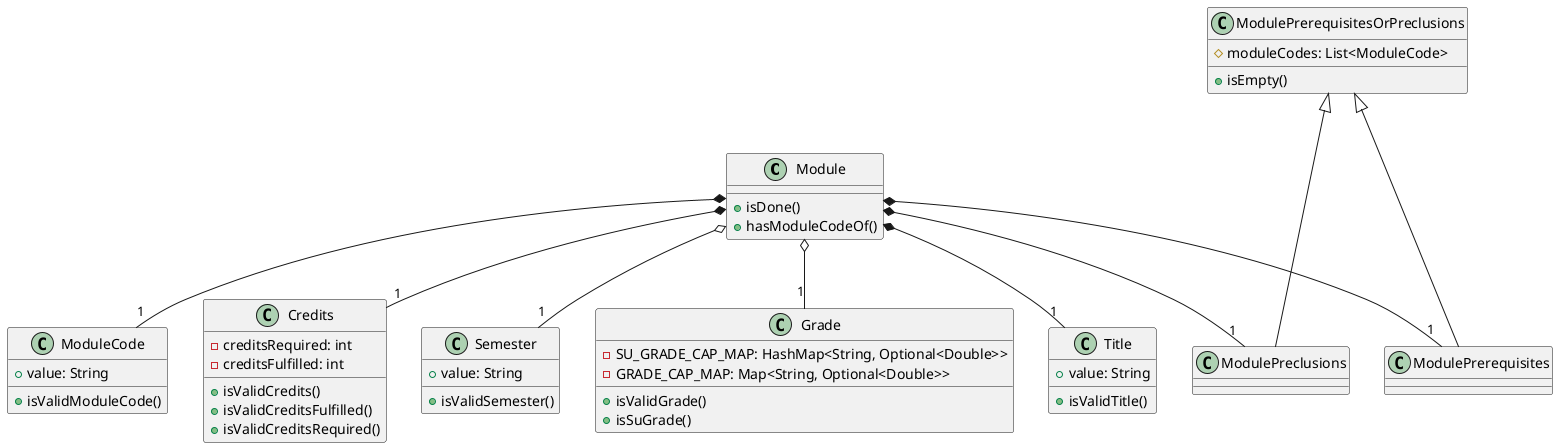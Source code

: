 @startuml
class Module {
    +isDone()
    +hasModuleCodeOf()
}
class Title {
    +value: String
    +isValidTitle()
}
class ModuleCode {
    +value: String
    +isValidModuleCode()
}
class Credits {
    -creditsRequired: int
    -creditsFulfilled: int
    +isValidCredits()
    +isValidCreditsFulfilled()
    +isValidCreditsRequired()
}

class Semester {
    +value: String
    +isValidSemester()
}

class Grade {
    -SU_GRADE_CAP_MAP: HashMap<String, Optional<Double>>
    -GRADE_CAP_MAP: Map<String, Optional<Double>>
    +isValidGrade()
    +isSuGrade()
}

class ModulePrerequisites {}

class ModulePreclusions {}

class ModulePrerequisitesOrPreclusions {
    #moduleCodes: List<ModuleCode>
    +isEmpty()
}

Module *-- "1" Title
Module *-- "1" ModuleCode
Module *-- "1" Credits

Module 	o-- "1" Semester
Module 	o-- "1" Grade

ModulePrerequisitesOrPreclusions <|--- ModulePrerequisites
ModulePrerequisitesOrPreclusions <|--- ModulePreclusions

Module *-- "1" ModulePrerequisites
Module *-- "1" ModulePreclusions

@enduml
